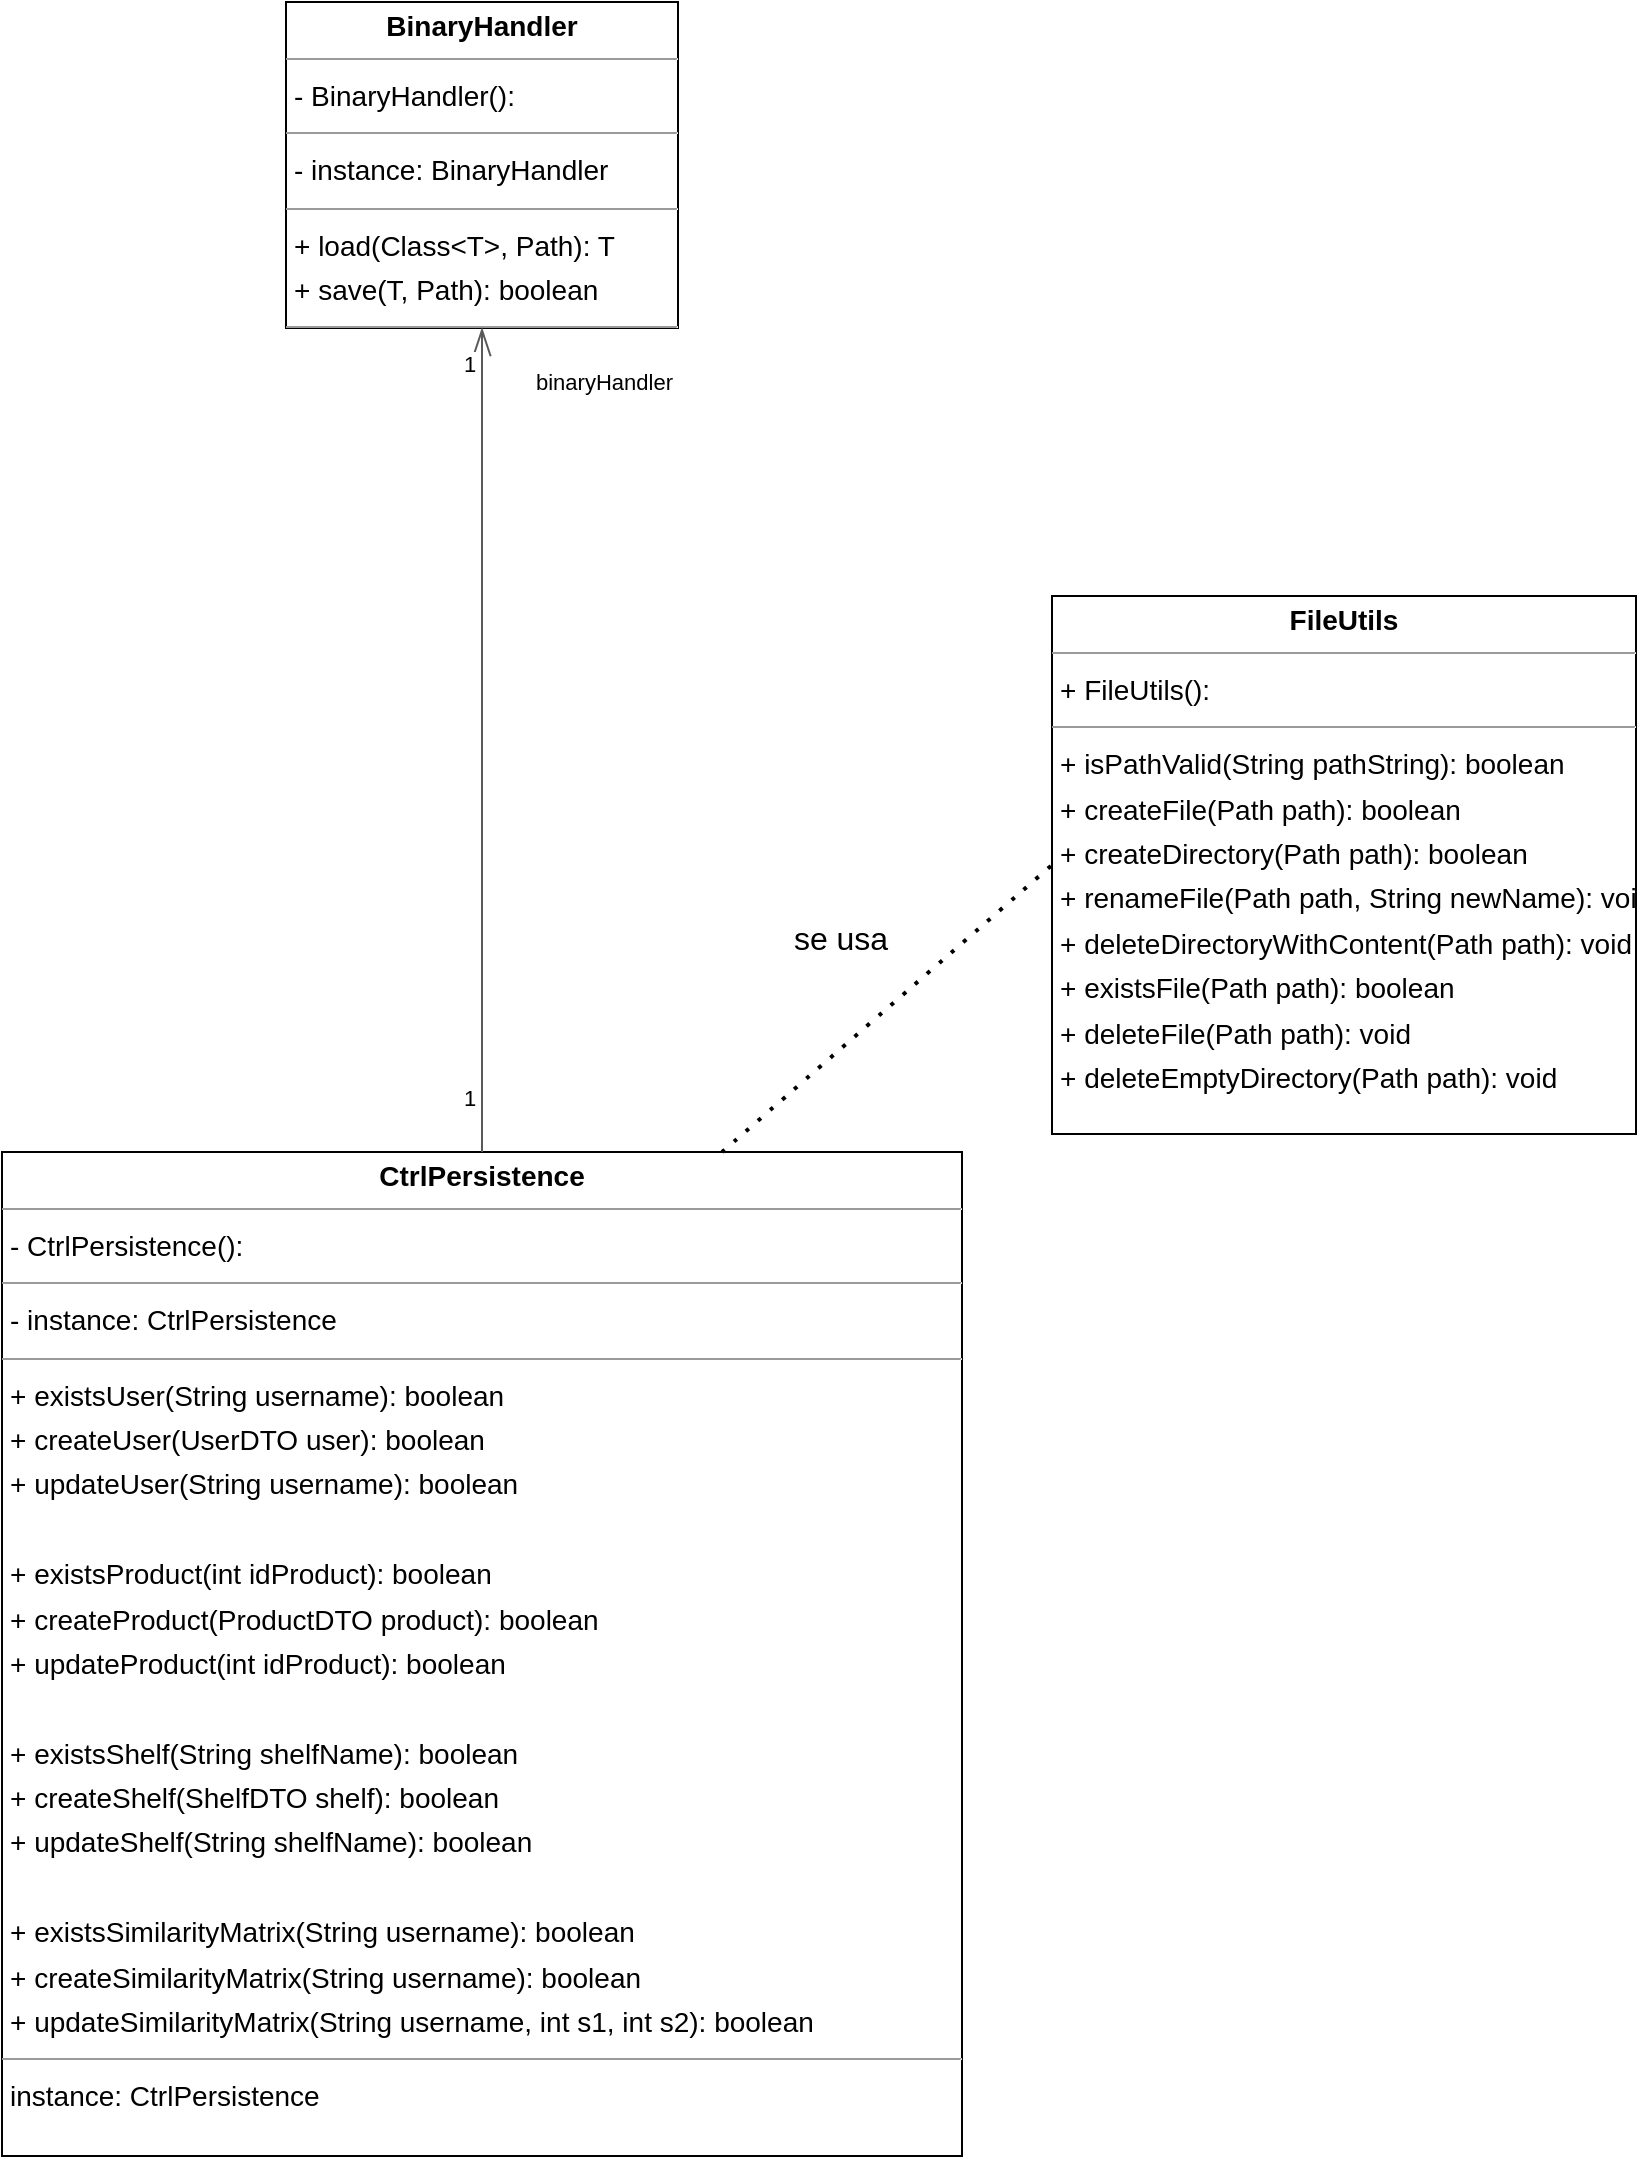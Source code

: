 <mxfile version="25.0.3">
  <diagram name="Página-1" id="up2dwtFlCbJRXkGAsYpN">
    <mxGraphModel dx="1827" dy="1455" grid="0" gridSize="10" guides="1" tooltips="1" connect="1" arrows="1" fold="1" page="0" pageScale="1" pageWidth="827" pageHeight="1169" math="0" shadow="0">
      <root>
        <mxCell id="0" />
        <mxCell id="1" parent="0" />
        <mxCell id="rvryuZAEQvX1GMaNLFbF-1" value="&lt;p style=&quot;margin:0px;margin-top:4px;text-align:center;&quot;&gt;&lt;b&gt;BinaryHandler&lt;/b&gt;&lt;/p&gt;&lt;hr size=&quot;1&quot;/&gt;&lt;p style=&quot;margin:0 0 0 4px;line-height:1.6;&quot;&gt;- BinaryHandler(): &lt;/p&gt;&lt;hr size=&quot;1&quot;/&gt;&lt;p style=&quot;margin:0 0 0 4px;line-height:1.6;&quot;&gt;- instance: BinaryHandler&lt;/p&gt;&lt;hr size=&quot;1&quot;/&gt;&lt;p style=&quot;margin:0 0 0 4px;line-height:1.6;&quot;&gt;+ load(Class&amp;lt;T&amp;gt;, Path): T&lt;br/&gt;+ save(T, Path): boolean&lt;/p&gt;&lt;hr size=&quot;1&quot;/&gt;&lt;p style=&quot;margin:0 0 0 4px;line-height:1.6;&quot;&gt; instance: BinaryHandler&lt;/p&gt;" style="verticalAlign=top;align=left;overflow=fill;fontSize=14;fontFamily=Helvetica;html=1;rounded=0;shadow=0;comic=0;labelBackgroundColor=none;strokeWidth=1;" vertex="1" parent="1">
          <mxGeometry x="-88" y="-13" width="196" height="163" as="geometry" />
        </mxCell>
        <mxCell id="rvryuZAEQvX1GMaNLFbF-2" value="&lt;p style=&quot;margin:0px;margin-top:4px;text-align:center;&quot;&gt;&lt;b&gt;CtrlPersistence&lt;/b&gt;&lt;/p&gt;&lt;hr size=&quot;1&quot;&gt;&lt;p style=&quot;margin:0 0 0 4px;line-height:1.6;&quot;&gt;- CtrlPersistence(): &lt;/p&gt;&lt;hr size=&quot;1&quot;&gt;&lt;p style=&quot;margin:0 0 0 4px;line-height:1.6;&quot;&gt;- instance: CtrlPersistence&lt;/p&gt;&lt;hr size=&quot;1&quot;&gt;&lt;p style=&quot;margin:0 0 0 4px;line-height:1.6;&quot;&gt;+ existsUser(String username): boolean&lt;/p&gt;&lt;p style=&quot;margin:0 0 0 4px;line-height:1.6;&quot;&gt;+ createUser(UserDTO user): boolean&lt;/p&gt;&lt;p style=&quot;margin:0 0 0 4px;line-height:1.6;&quot;&gt;+ updateUser(String username): boolean&lt;/p&gt;&lt;p style=&quot;margin:0 0 0 4px;line-height:1.6;&quot;&gt;&lt;br&gt;&lt;/p&gt;&lt;p style=&quot;margin:0 0 0 4px;line-height:1.6;&quot;&gt;+ existsProduct(int idProduct): boolean&lt;/p&gt;&lt;p style=&quot;margin:0 0 0 4px;line-height:1.6;&quot;&gt;+ createProduct(ProductDTO product): boolean&lt;/p&gt;&lt;p style=&quot;margin:0 0 0 4px;line-height:1.6;&quot;&gt;+ updateProduct(int idProduct): boolean&lt;/p&gt;&lt;p style=&quot;margin:0 0 0 4px;line-height:1.6;&quot;&gt;&lt;br&gt;&lt;/p&gt;&lt;p style=&quot;margin:0 0 0 4px;line-height:1.6;&quot;&gt;+ existsShelf(String shelfName): boolean&lt;/p&gt;&lt;p style=&quot;margin:0 0 0 4px;line-height:1.6;&quot;&gt;+ createShelf(ShelfDTO shelf): boolean&lt;/p&gt;&lt;p style=&quot;margin:0 0 0 4px;line-height:1.6;&quot;&gt;+ updateShelf(String shelfName): boolean&lt;/p&gt;&lt;p style=&quot;margin:0 0 0 4px;line-height:1.6;&quot;&gt;&lt;br&gt;&lt;/p&gt;&lt;p style=&quot;margin:0 0 0 4px;line-height:1.6;&quot;&gt;+ existsSimilarityMatrix(String username): boolean&lt;/p&gt;&lt;p style=&quot;margin:0 0 0 4px;line-height:1.6;&quot;&gt;+ createSimilarityMatrix(String username): boolean&lt;/p&gt;&lt;p style=&quot;margin:0 0 0 4px;line-height:1.6;&quot;&gt;+ updateSimilarityMatrix(String username, int s1, int s2): boolean&lt;/p&gt;&lt;hr size=&quot;1&quot;&gt;&lt;p style=&quot;margin:0 0 0 4px;line-height:1.6;&quot;&gt; instance: CtrlPersistence&lt;/p&gt;" style="verticalAlign=top;align=left;overflow=fill;fontSize=14;fontFamily=Helvetica;html=1;rounded=0;shadow=0;comic=0;labelBackgroundColor=none;strokeWidth=1;" vertex="1" parent="1">
          <mxGeometry x="-230" y="562" width="480" height="502" as="geometry" />
        </mxCell>
        <mxCell id="rvryuZAEQvX1GMaNLFbF-3" value="&lt;p style=&quot;margin:0px;margin-top:4px;text-align:center;&quot;&gt;&lt;b&gt;FileUtils&lt;/b&gt;&lt;/p&gt;&lt;hr size=&quot;1&quot;&gt;&lt;p style=&quot;margin:0 0 0 4px;line-height:1.6;&quot;&gt;+ FileUtils(): &lt;/p&gt;&lt;hr size=&quot;1&quot;&gt;&lt;p style=&quot;margin:0 0 0 4px;line-height:1.6;&quot;&gt;+ isPathValid(String pathString): boolean&lt;/p&gt;&lt;p style=&quot;margin:0 0 0 4px;line-height:1.6;&quot;&gt;+ createFile(Path path): boolean&lt;/p&gt;&lt;p style=&quot;margin:0 0 0 4px;line-height:1.6;&quot;&gt;+ createDirectory(Path path): boolean&lt;/p&gt;&lt;p style=&quot;margin:0 0 0 4px;line-height:1.6;&quot;&gt;+ renameFile(Path path, String newName): void&lt;/p&gt;&lt;p style=&quot;margin:0 0 0 4px;line-height:1.6;&quot;&gt;+ deleteDirectoryWithContent(Path path): void&lt;/p&gt;&lt;p style=&quot;margin:0 0 0 4px;line-height:1.6;&quot;&gt;+ existsFile(Path path): boolean&lt;/p&gt;&lt;p style=&quot;margin:0 0 0 4px;line-height:1.6;&quot;&gt;+ deleteFile(Path path): void&lt;/p&gt;&lt;p style=&quot;margin:0 0 0 4px;line-height:1.6;&quot;&gt;+ deleteEmptyDirectory(Path path): void&lt;/p&gt;" style="verticalAlign=top;align=left;overflow=fill;fontSize=14;fontFamily=Helvetica;html=1;rounded=0;shadow=0;comic=0;labelBackgroundColor=none;strokeWidth=1;" vertex="1" parent="1">
          <mxGeometry x="295" y="284" width="292" height="269" as="geometry" />
        </mxCell>
        <mxCell id="rvryuZAEQvX1GMaNLFbF-4" value="" style="html=1;rounded=1;edgeStyle=orthogonalEdgeStyle;dashed=0;startArrow=diamondThinstartSize=12;endArrow=openThin;endSize=12;strokeColor=#595959;exitX=0.500;exitY=0.000;exitDx=0;exitDy=0;entryX=0.500;entryY=1.000;entryDx=0;entryDy=0;" edge="1" parent="1" source="rvryuZAEQvX1GMaNLFbF-2" target="rvryuZAEQvX1GMaNLFbF-1">
          <mxGeometry width="50" height="50" relative="1" as="geometry">
            <Array as="points" />
          </mxGeometry>
        </mxCell>
        <mxCell id="rvryuZAEQvX1GMaNLFbF-5" value="1" style="edgeLabel;resizable=0;html=1;align=left;verticalAlign=top;strokeColor=default;" vertex="1" connectable="0" parent="rvryuZAEQvX1GMaNLFbF-4">
          <mxGeometry x="-1" y="522" as="geometry" />
        </mxCell>
        <mxCell id="rvryuZAEQvX1GMaNLFbF-6" value="1" style="edgeLabel;resizable=0;html=1;align=left;verticalAlign=top;strokeColor=default;" vertex="1" connectable="0" parent="rvryuZAEQvX1GMaNLFbF-4">
          <mxGeometry x="-1" y="155" as="geometry" />
        </mxCell>
        <mxCell id="rvryuZAEQvX1GMaNLFbF-7" value="binaryHandler" style="edgeLabel;resizable=0;html=1;align=left;verticalAlign=top;strokeColor=default;" vertex="1" connectable="0" parent="rvryuZAEQvX1GMaNLFbF-4">
          <mxGeometry x="35" y="164" as="geometry" />
        </mxCell>
        <mxCell id="rvryuZAEQvX1GMaNLFbF-8" value="" style="endArrow=none;dashed=1;html=1;dashPattern=1 3;strokeWidth=2;rounded=0;fontSize=12;startSize=8;endSize=8;curved=1;exitX=0.75;exitY=0;exitDx=0;exitDy=0;entryX=0;entryY=0.5;entryDx=0;entryDy=0;" edge="1" parent="1" source="rvryuZAEQvX1GMaNLFbF-2" target="rvryuZAEQvX1GMaNLFbF-3">
          <mxGeometry width="50" height="50" relative="1" as="geometry">
            <mxPoint x="75" y="401" as="sourcePoint" />
            <mxPoint x="125" y="351" as="targetPoint" />
          </mxGeometry>
        </mxCell>
        <mxCell id="rvryuZAEQvX1GMaNLFbF-10" value="se usa&lt;div&gt;&lt;br&gt;&lt;/div&gt;" style="text;html=1;align=center;verticalAlign=middle;resizable=0;points=[];autosize=1;strokeColor=none;fillColor=none;fontSize=16;" vertex="1" parent="1">
          <mxGeometry x="156" y="440" width="65" height="50" as="geometry" />
        </mxCell>
      </root>
    </mxGraphModel>
  </diagram>
</mxfile>
